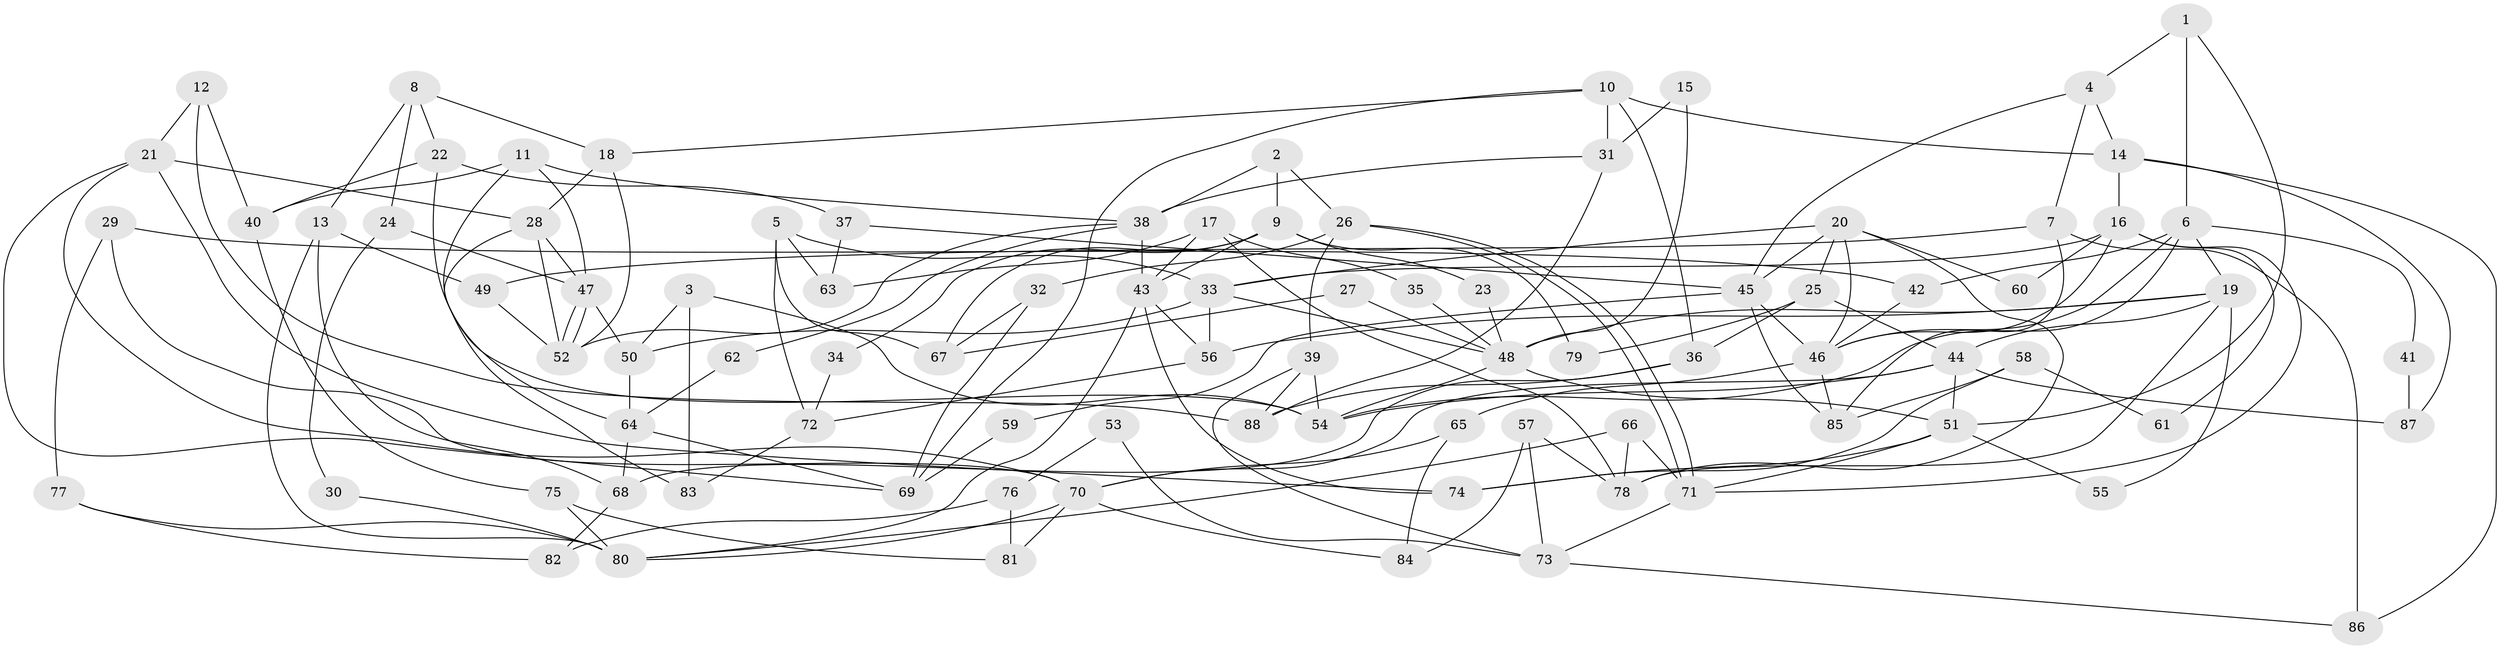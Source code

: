 // Generated by graph-tools (version 1.1) at 2025/15/03/09/25 04:15:20]
// undirected, 88 vertices, 176 edges
graph export_dot {
graph [start="1"]
  node [color=gray90,style=filled];
  1;
  2;
  3;
  4;
  5;
  6;
  7;
  8;
  9;
  10;
  11;
  12;
  13;
  14;
  15;
  16;
  17;
  18;
  19;
  20;
  21;
  22;
  23;
  24;
  25;
  26;
  27;
  28;
  29;
  30;
  31;
  32;
  33;
  34;
  35;
  36;
  37;
  38;
  39;
  40;
  41;
  42;
  43;
  44;
  45;
  46;
  47;
  48;
  49;
  50;
  51;
  52;
  53;
  54;
  55;
  56;
  57;
  58;
  59;
  60;
  61;
  62;
  63;
  64;
  65;
  66;
  67;
  68;
  69;
  70;
  71;
  72;
  73;
  74;
  75;
  76;
  77;
  78;
  79;
  80;
  81;
  82;
  83;
  84;
  85;
  86;
  87;
  88;
  1 -- 6;
  1 -- 51;
  1 -- 4;
  2 -- 9;
  2 -- 38;
  2 -- 26;
  3 -- 54;
  3 -- 50;
  3 -- 83;
  4 -- 45;
  4 -- 7;
  4 -- 14;
  5 -- 33;
  5 -- 63;
  5 -- 67;
  5 -- 72;
  6 -- 46;
  6 -- 54;
  6 -- 19;
  6 -- 41;
  6 -- 42;
  7 -- 85;
  7 -- 49;
  7 -- 86;
  8 -- 13;
  8 -- 18;
  8 -- 22;
  8 -- 24;
  9 -- 43;
  9 -- 67;
  9 -- 23;
  9 -- 34;
  9 -- 79;
  10 -- 18;
  10 -- 14;
  10 -- 31;
  10 -- 36;
  10 -- 69;
  11 -- 64;
  11 -- 47;
  11 -- 38;
  11 -- 40;
  12 -- 88;
  12 -- 40;
  12 -- 21;
  13 -- 68;
  13 -- 80;
  13 -- 49;
  14 -- 16;
  14 -- 86;
  14 -- 87;
  15 -- 31;
  15 -- 48;
  16 -- 46;
  16 -- 71;
  16 -- 33;
  16 -- 60;
  16 -- 61;
  17 -- 78;
  17 -- 43;
  17 -- 35;
  17 -- 63;
  18 -- 52;
  18 -- 28;
  19 -- 44;
  19 -- 48;
  19 -- 55;
  19 -- 56;
  19 -- 78;
  20 -- 25;
  20 -- 33;
  20 -- 45;
  20 -- 46;
  20 -- 60;
  20 -- 78;
  21 -- 74;
  21 -- 28;
  21 -- 69;
  21 -- 70;
  22 -- 54;
  22 -- 37;
  22 -- 40;
  23 -- 48;
  24 -- 47;
  24 -- 30;
  25 -- 36;
  25 -- 44;
  25 -- 79;
  26 -- 71;
  26 -- 71;
  26 -- 32;
  26 -- 39;
  27 -- 48;
  27 -- 67;
  28 -- 52;
  28 -- 47;
  28 -- 83;
  29 -- 70;
  29 -- 42;
  29 -- 77;
  30 -- 80;
  31 -- 38;
  31 -- 88;
  32 -- 69;
  32 -- 67;
  33 -- 56;
  33 -- 48;
  33 -- 50;
  34 -- 72;
  35 -- 48;
  36 -- 88;
  36 -- 68;
  37 -- 45;
  37 -- 63;
  38 -- 52;
  38 -- 43;
  38 -- 62;
  39 -- 73;
  39 -- 54;
  39 -- 88;
  40 -- 75;
  41 -- 87;
  42 -- 46;
  43 -- 56;
  43 -- 74;
  43 -- 80;
  44 -- 70;
  44 -- 54;
  44 -- 51;
  44 -- 87;
  45 -- 46;
  45 -- 59;
  45 -- 85;
  46 -- 65;
  46 -- 85;
  47 -- 52;
  47 -- 52;
  47 -- 50;
  48 -- 51;
  48 -- 54;
  49 -- 52;
  50 -- 64;
  51 -- 55;
  51 -- 71;
  51 -- 74;
  53 -- 73;
  53 -- 76;
  56 -- 72;
  57 -- 73;
  57 -- 78;
  57 -- 84;
  58 -- 85;
  58 -- 74;
  58 -- 61;
  59 -- 69;
  62 -- 64;
  64 -- 69;
  64 -- 68;
  65 -- 84;
  65 -- 70;
  66 -- 71;
  66 -- 78;
  66 -- 80;
  68 -- 82;
  70 -- 80;
  70 -- 81;
  70 -- 84;
  71 -- 73;
  72 -- 83;
  73 -- 86;
  75 -- 80;
  75 -- 81;
  76 -- 82;
  76 -- 81;
  77 -- 80;
  77 -- 82;
}
